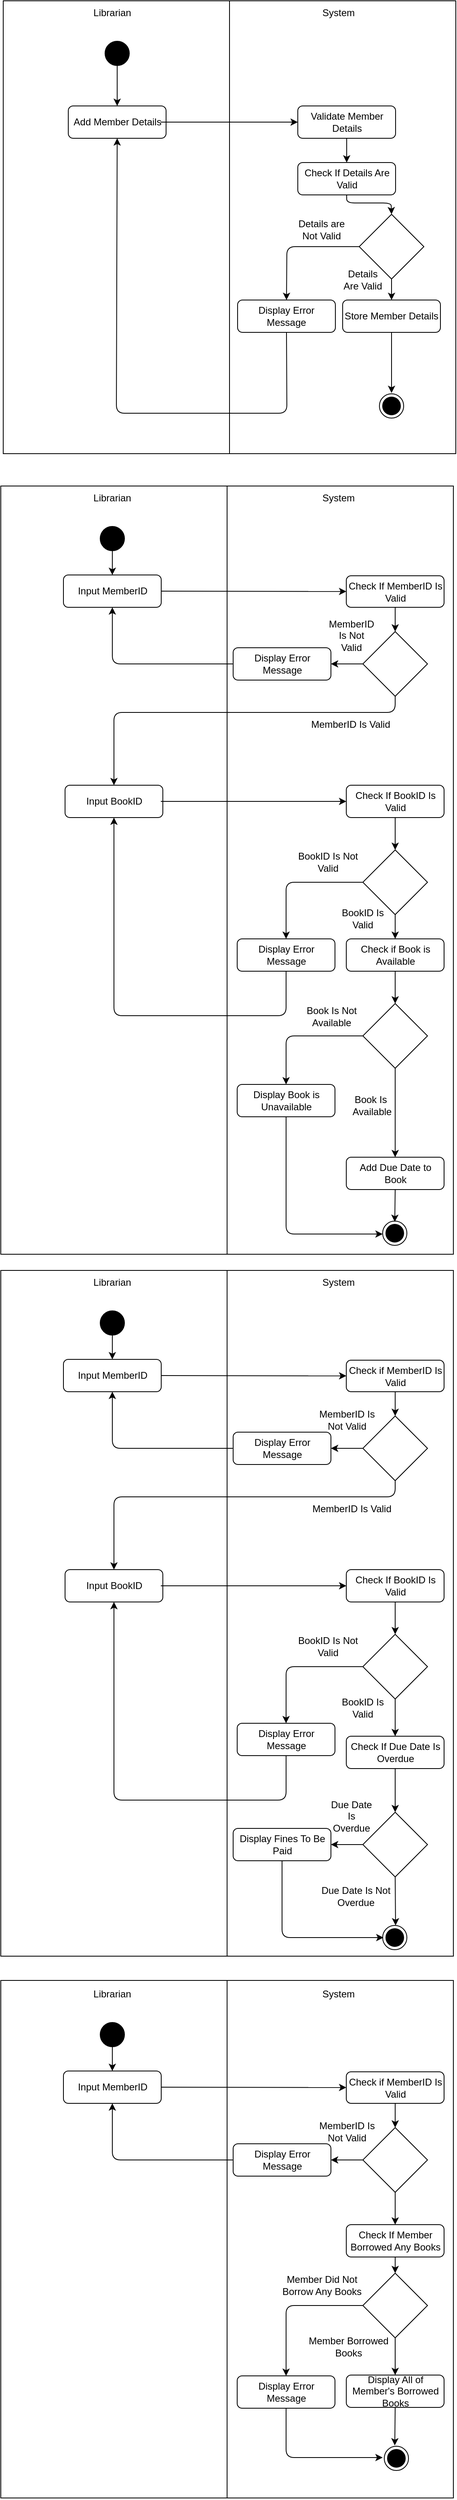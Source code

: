 <mxfile>
    <diagram id="ZG7Y59wmz6SILbfoNRBB" name="Page-1">
        <mxGraphModel dx="1517" dy="849" grid="0" gridSize="10" guides="1" tooltips="1" connect="1" arrows="1" fold="1" page="1" pageScale="1" pageWidth="850" pageHeight="1100" math="0" shadow="0">
            <root>
                <mxCell id="0"/>
                <mxCell id="1" parent="0"/>
                <mxCell id="2" value="" style="rounded=0;whiteSpace=wrap;html=1;" parent="1" vertex="1">
                    <mxGeometry x="160" y="20" width="560" height="560" as="geometry"/>
                </mxCell>
                <mxCell id="3" value="" style="endArrow=none;html=1;entryX=0.5;entryY=0;entryDx=0;entryDy=0;exitX=0.5;exitY=1;exitDx=0;exitDy=0;" parent="1" source="2" target="2" edge="1">
                    <mxGeometry width="50" height="50" relative="1" as="geometry">
                        <mxPoint x="305" y="370" as="sourcePoint"/>
                        <mxPoint x="355" y="320" as="targetPoint"/>
                    </mxGeometry>
                </mxCell>
                <mxCell id="4" value="Librarian" style="text;html=1;strokeColor=none;fillColor=none;align=center;verticalAlign=middle;whiteSpace=wrap;rounded=0;" parent="1" vertex="1">
                    <mxGeometry x="265" y="20" width="60" height="30" as="geometry"/>
                </mxCell>
                <mxCell id="5" value="System" style="text;html=1;strokeColor=none;fillColor=none;align=center;verticalAlign=middle;whiteSpace=wrap;rounded=0;" parent="1" vertex="1">
                    <mxGeometry x="545" y="20" width="60" height="30" as="geometry"/>
                </mxCell>
                <mxCell id="6" value="" style="ellipse;fillColor=strokeColor;" parent="1" vertex="1">
                    <mxGeometry x="286" y="70" width="30" height="30" as="geometry"/>
                </mxCell>
                <mxCell id="7" value="" style="endArrow=classic;html=1;exitX=0.5;exitY=1;exitDx=0;exitDy=0;entryX=0.5;entryY=0;entryDx=0;entryDy=0;" parent="1" source="6" target="8" edge="1">
                    <mxGeometry width="50" height="50" relative="1" as="geometry">
                        <mxPoint x="295" y="160" as="sourcePoint"/>
                        <mxPoint x="345" y="110" as="targetPoint"/>
                    </mxGeometry>
                </mxCell>
                <mxCell id="8" value="Add Member Details" style="rounded=1;whiteSpace=wrap;html=1;" parent="1" vertex="1">
                    <mxGeometry x="240.5" y="150" width="121" height="40" as="geometry"/>
                </mxCell>
                <mxCell id="10" value="Validate Member Details" style="rounded=1;whiteSpace=wrap;html=1;" parent="1" vertex="1">
                    <mxGeometry x="524.5" y="150" width="121" height="40" as="geometry"/>
                </mxCell>
                <mxCell id="12" value="" style="endArrow=classic;html=1;entryX=0;entryY=0.5;entryDx=0;entryDy=0;" parent="1" target="10" edge="1">
                    <mxGeometry width="50" height="50" relative="1" as="geometry">
                        <mxPoint x="355" y="170" as="sourcePoint"/>
                        <mxPoint x="405" y="120" as="targetPoint"/>
                    </mxGeometry>
                </mxCell>
                <mxCell id="14" value="" style="endArrow=classic;html=1;exitX=0.5;exitY=1;exitDx=0;exitDy=0;entryX=0.5;entryY=0;entryDx=0;entryDy=0;" parent="1" source="10" target="119" edge="1">
                    <mxGeometry width="50" height="50" relative="1" as="geometry">
                        <mxPoint x="565" y="270" as="sourcePoint"/>
                        <mxPoint x="585" y="230" as="targetPoint"/>
                        <Array as="points"/>
                    </mxGeometry>
                </mxCell>
                <mxCell id="203" style="edgeStyle=none;html=1;exitX=0.5;exitY=1;exitDx=0;exitDy=0;entryX=0.5;entryY=0;entryDx=0;entryDy=0;" parent="1" source="22" edge="1">
                    <mxGeometry relative="1" as="geometry">
                        <mxPoint x="640.5" y="505" as="targetPoint"/>
                    </mxGeometry>
                </mxCell>
                <mxCell id="22" value="Store Member Details" style="rounded=1;whiteSpace=wrap;html=1;" parent="1" vertex="1">
                    <mxGeometry x="580" y="390" width="121" height="40" as="geometry"/>
                </mxCell>
                <mxCell id="86" style="edgeStyle=none;html=1;exitX=0;exitY=0.5;exitDx=0;exitDy=0;entryX=0.5;entryY=0;entryDx=0;entryDy=0;" parent="1" source="84" target="121" edge="1">
                    <mxGeometry relative="1" as="geometry">
                        <Array as="points">
                            <mxPoint x="550" y="324"/>
                            <mxPoint x="511" y="324"/>
                        </Array>
                    </mxGeometry>
                </mxCell>
                <mxCell id="87" style="edgeStyle=none;html=1;exitX=0.5;exitY=1;exitDx=0;exitDy=0;entryX=0.5;entryY=0;entryDx=0;entryDy=0;" parent="1" source="84" target="22" edge="1">
                    <mxGeometry relative="1" as="geometry"/>
                </mxCell>
                <mxCell id="84" value="" style="rhombus;whiteSpace=wrap;html=1;" parent="1" vertex="1">
                    <mxGeometry x="600.5" y="284" width="80" height="80" as="geometry"/>
                </mxCell>
                <mxCell id="91" value="Details are Not Valid" style="text;html=1;strokeColor=none;fillColor=none;align=center;verticalAlign=middle;whiteSpace=wrap;rounded=0;" parent="1" vertex="1">
                    <mxGeometry x="524" y="285" width="60" height="35" as="geometry"/>
                </mxCell>
                <mxCell id="92" value="Details Are Valid" style="text;html=1;strokeColor=none;fillColor=none;align=center;verticalAlign=middle;whiteSpace=wrap;rounded=0;" parent="1" vertex="1">
                    <mxGeometry x="575" y="350" width="60" height="30" as="geometry"/>
                </mxCell>
                <mxCell id="93" value="" style="rounded=0;whiteSpace=wrap;html=1;" parent="1" vertex="1">
                    <mxGeometry x="157" y="620" width="560" height="950" as="geometry"/>
                </mxCell>
                <mxCell id="94" value="" style="endArrow=none;html=1;entryX=0.5;entryY=0;entryDx=0;entryDy=0;exitX=0.5;exitY=1;exitDx=0;exitDy=0;" parent="1" source="93" target="93" edge="1">
                    <mxGeometry width="50" height="50" relative="1" as="geometry">
                        <mxPoint x="305" y="970" as="sourcePoint"/>
                        <mxPoint x="355" y="920" as="targetPoint"/>
                    </mxGeometry>
                </mxCell>
                <mxCell id="95" value="Librarian" style="text;html=1;strokeColor=none;fillColor=none;align=center;verticalAlign=middle;whiteSpace=wrap;rounded=0;" parent="1" vertex="1">
                    <mxGeometry x="265" y="620" width="60" height="30" as="geometry"/>
                </mxCell>
                <mxCell id="96" value="System" style="text;html=1;strokeColor=none;fillColor=none;align=center;verticalAlign=middle;whiteSpace=wrap;rounded=0;" parent="1" vertex="1">
                    <mxGeometry x="545" y="620" width="60" height="30" as="geometry"/>
                </mxCell>
                <mxCell id="128" style="edgeStyle=none;html=1;exitX=0.5;exitY=1;exitDx=0;exitDy=0;entryX=0.5;entryY=0;entryDx=0;entryDy=0;" parent="1" source="97" target="127" edge="1">
                    <mxGeometry relative="1" as="geometry"/>
                </mxCell>
                <mxCell id="97" value="" style="ellipse;fillColor=strokeColor;" parent="1" vertex="1">
                    <mxGeometry x="280" y="670" width="30" height="30" as="geometry"/>
                </mxCell>
                <mxCell id="99" value="Input BookID" style="rounded=1;whiteSpace=wrap;html=1;" parent="1" vertex="1">
                    <mxGeometry x="236.5" y="990" width="121" height="40" as="geometry"/>
                </mxCell>
                <mxCell id="101" value="Check If BookID Is Valid" style="rounded=1;whiteSpace=wrap;html=1;" parent="1" vertex="1">
                    <mxGeometry x="584.5" y="990" width="121" height="40" as="geometry"/>
                </mxCell>
                <mxCell id="102" value="" style="endArrow=classic;html=1;entryX=0;entryY=0.5;entryDx=0;entryDy=0;" parent="1" target="101" edge="1">
                    <mxGeometry width="50" height="50" relative="1" as="geometry">
                        <mxPoint x="355.0" y="1010" as="sourcePoint"/>
                        <mxPoint x="405" y="960" as="targetPoint"/>
                    </mxGeometry>
                </mxCell>
                <mxCell id="104" value="" style="endArrow=classic;html=1;exitX=0.5;exitY=1;exitDx=0;exitDy=0;entryX=0.5;entryY=0;entryDx=0;entryDy=0;" parent="1" source="101" target="112" edge="1">
                    <mxGeometry width="50" height="50" relative="1" as="geometry">
                        <mxPoint x="565" y="1110" as="sourcePoint"/>
                        <mxPoint x="580" y="1060" as="targetPoint"/>
                        <Array as="points"/>
                    </mxGeometry>
                </mxCell>
                <mxCell id="140" style="edgeStyle=none;html=1;exitX=0.5;exitY=1;exitDx=0;exitDy=0;entryX=0.5;entryY=0;entryDx=0;entryDy=0;" parent="1" source="108" edge="1">
                    <mxGeometry relative="1" as="geometry">
                        <mxPoint x="644.5" y="1530" as="targetPoint"/>
                    </mxGeometry>
                </mxCell>
                <mxCell id="108" value="Add Due Date to Book" style="rounded=1;whiteSpace=wrap;html=1;" parent="1" vertex="1">
                    <mxGeometry x="584.5" y="1450" width="121" height="40" as="geometry"/>
                </mxCell>
                <mxCell id="110" style="edgeStyle=none;html=1;exitX=0;exitY=0.5;exitDx=0;exitDy=0;entryX=0.5;entryY=0;entryDx=0;entryDy=0;" parent="1" source="112" target="123" edge="1">
                    <mxGeometry relative="1" as="geometry">
                        <Array as="points">
                            <mxPoint x="510" y="1110"/>
                        </Array>
                    </mxGeometry>
                </mxCell>
                <mxCell id="176" style="edgeStyle=none;html=1;exitX=0.5;exitY=1;exitDx=0;exitDy=0;entryX=0.5;entryY=0;entryDx=0;entryDy=0;" parent="1" source="112" target="175" edge="1">
                    <mxGeometry relative="1" as="geometry"/>
                </mxCell>
                <mxCell id="112" value="" style="rhombus;whiteSpace=wrap;html=1;" parent="1" vertex="1">
                    <mxGeometry x="605" y="1070" width="80" height="80" as="geometry"/>
                </mxCell>
                <mxCell id="113" value="MemberID Is Not Valid" style="text;html=1;strokeColor=none;fillColor=none;align=center;verticalAlign=middle;whiteSpace=wrap;rounded=0;" parent="1" vertex="1">
                    <mxGeometry x="561" y="790" width="60" height="30" as="geometry"/>
                </mxCell>
                <mxCell id="114" value="BookID Is Valid" style="text;html=1;strokeColor=none;fillColor=none;align=center;verticalAlign=middle;whiteSpace=wrap;rounded=0;" parent="1" vertex="1">
                    <mxGeometry x="575" y="1140" width="60" height="30" as="geometry"/>
                </mxCell>
                <mxCell id="120" style="edgeStyle=none;html=1;exitX=0.5;exitY=1;exitDx=0;exitDy=0;entryX=0.5;entryY=0;entryDx=0;entryDy=0;" parent="1" source="119" target="84" edge="1">
                    <mxGeometry relative="1" as="geometry">
                        <Array as="points">
                            <mxPoint x="585" y="270"/>
                            <mxPoint x="640" y="270"/>
                        </Array>
                    </mxGeometry>
                </mxCell>
                <mxCell id="119" value="Check If Details Are Valid" style="rounded=1;whiteSpace=wrap;html=1;" parent="1" vertex="1">
                    <mxGeometry x="524.5" y="220" width="121" height="40" as="geometry"/>
                </mxCell>
                <mxCell id="122" style="edgeStyle=none;html=1;exitX=0.5;exitY=1;exitDx=0;exitDy=0;entryX=0.5;entryY=1;entryDx=0;entryDy=0;" parent="1" source="121" target="8" edge="1">
                    <mxGeometry relative="1" as="geometry">
                        <Array as="points">
                            <mxPoint x="511" y="530"/>
                            <mxPoint x="300" y="530"/>
                        </Array>
                    </mxGeometry>
                </mxCell>
                <mxCell id="121" value="Display Error Message" style="rounded=1;whiteSpace=wrap;html=1;" parent="1" vertex="1">
                    <mxGeometry x="450" y="390" width="121" height="40" as="geometry"/>
                </mxCell>
                <mxCell id="125" style="edgeStyle=none;html=1;exitX=0.5;exitY=1;exitDx=0;exitDy=0;entryX=0.5;entryY=1;entryDx=0;entryDy=0;" parent="1" source="123" target="99" edge="1">
                    <mxGeometry relative="1" as="geometry">
                        <Array as="points">
                            <mxPoint x="510" y="1275"/>
                            <mxPoint x="297" y="1275"/>
                        </Array>
                    </mxGeometry>
                </mxCell>
                <mxCell id="123" value="Display Error Message" style="rounded=1;whiteSpace=wrap;html=1;" parent="1" vertex="1">
                    <mxGeometry x="449.5" y="1180" width="121" height="40" as="geometry"/>
                </mxCell>
                <mxCell id="130" style="edgeStyle=none;html=1;exitX=1;exitY=0.5;exitDx=0;exitDy=0;" parent="1" source="127" target="129" edge="1">
                    <mxGeometry relative="1" as="geometry"/>
                </mxCell>
                <mxCell id="127" value="Input MemberID" style="rounded=1;whiteSpace=wrap;html=1;" parent="1" vertex="1">
                    <mxGeometry x="234.5" y="730" width="121" height="40" as="geometry"/>
                </mxCell>
                <mxCell id="132" style="edgeStyle=none;html=1;exitX=0.5;exitY=1;exitDx=0;exitDy=0;entryX=0.5;entryY=0;entryDx=0;entryDy=0;" parent="1" source="129" target="131" edge="1">
                    <mxGeometry relative="1" as="geometry"/>
                </mxCell>
                <mxCell id="129" value="Check If MemberID Is Valid" style="rounded=1;whiteSpace=wrap;html=1;" parent="1" vertex="1">
                    <mxGeometry x="584.5" y="731" width="121" height="39" as="geometry"/>
                </mxCell>
                <mxCell id="134" style="edgeStyle=none;html=1;exitX=0;exitY=0.5;exitDx=0;exitDy=0;entryX=1;entryY=0.5;entryDx=0;entryDy=0;" parent="1" source="131" target="133" edge="1">
                    <mxGeometry relative="1" as="geometry"/>
                </mxCell>
                <mxCell id="136" style="edgeStyle=none;html=1;exitX=0.5;exitY=1;exitDx=0;exitDy=0;entryX=0.5;entryY=0;entryDx=0;entryDy=0;" parent="1" source="131" target="99" edge="1">
                    <mxGeometry relative="1" as="geometry">
                        <Array as="points">
                            <mxPoint x="645" y="900"/>
                            <mxPoint x="470" y="900"/>
                            <mxPoint x="297" y="900"/>
                        </Array>
                    </mxGeometry>
                </mxCell>
                <mxCell id="131" value="" style="rhombus;whiteSpace=wrap;html=1;" parent="1" vertex="1">
                    <mxGeometry x="605" y="800" width="80" height="80" as="geometry"/>
                </mxCell>
                <mxCell id="135" style="edgeStyle=none;html=1;exitX=0;exitY=0.5;exitDx=0;exitDy=0;entryX=0.5;entryY=1;entryDx=0;entryDy=0;" parent="1" source="133" target="127" edge="1">
                    <mxGeometry relative="1" as="geometry">
                        <Array as="points">
                            <mxPoint x="295" y="840"/>
                        </Array>
                    </mxGeometry>
                </mxCell>
                <mxCell id="133" value="Display Error Message" style="rounded=1;whiteSpace=wrap;html=1;" parent="1" vertex="1">
                    <mxGeometry x="444.5" y="820" width="121" height="40" as="geometry"/>
                </mxCell>
                <mxCell id="137" value="MemberID Is Valid" style="text;html=1;strokeColor=none;fillColor=none;align=center;verticalAlign=middle;whiteSpace=wrap;rounded=0;" parent="1" vertex="1">
                    <mxGeometry x="520" y="900" width="140" height="30" as="geometry"/>
                </mxCell>
                <mxCell id="139" value="BookID Is Not Valid" style="text;html=1;strokeColor=none;fillColor=none;align=center;verticalAlign=middle;whiteSpace=wrap;rounded=0;" parent="1" vertex="1">
                    <mxGeometry x="519" y="1070" width="86" height="30" as="geometry"/>
                </mxCell>
                <mxCell id="141" value="" style="rounded=0;whiteSpace=wrap;html=1;" parent="1" vertex="1">
                    <mxGeometry x="157" y="1590" width="560" height="848" as="geometry"/>
                </mxCell>
                <mxCell id="142" value="" style="endArrow=none;html=1;entryX=0.5;entryY=0;entryDx=0;entryDy=0;exitX=0.5;exitY=1;exitDx=0;exitDy=0;" parent="1" source="141" target="141" edge="1">
                    <mxGeometry width="50" height="50" relative="1" as="geometry">
                        <mxPoint x="305" y="1940" as="sourcePoint"/>
                        <mxPoint x="355" y="1890" as="targetPoint"/>
                    </mxGeometry>
                </mxCell>
                <mxCell id="143" value="Librarian" style="text;html=1;strokeColor=none;fillColor=none;align=center;verticalAlign=middle;whiteSpace=wrap;rounded=0;" parent="1" vertex="1">
                    <mxGeometry x="265" y="1590" width="60" height="30" as="geometry"/>
                </mxCell>
                <mxCell id="144" value="System" style="text;html=1;strokeColor=none;fillColor=none;align=center;verticalAlign=middle;whiteSpace=wrap;rounded=0;" parent="1" vertex="1">
                    <mxGeometry x="545" y="1590" width="60" height="30" as="geometry"/>
                </mxCell>
                <mxCell id="145" style="edgeStyle=none;html=1;exitX=0.5;exitY=1;exitDx=0;exitDy=0;entryX=0.5;entryY=0;entryDx=0;entryDy=0;" parent="1" source="146" target="162" edge="1">
                    <mxGeometry relative="1" as="geometry"/>
                </mxCell>
                <mxCell id="146" value="" style="ellipse;fillColor=strokeColor;" parent="1" vertex="1">
                    <mxGeometry x="280" y="1640" width="30" height="30" as="geometry"/>
                </mxCell>
                <mxCell id="147" value="Input BookID" style="rounded=1;whiteSpace=wrap;html=1;" parent="1" vertex="1">
                    <mxGeometry x="236.5" y="1960" width="121" height="40" as="geometry"/>
                </mxCell>
                <mxCell id="148" value="Check If BookID Is Valid" style="rounded=1;whiteSpace=wrap;html=1;" parent="1" vertex="1">
                    <mxGeometry x="584.5" y="1960" width="121" height="40" as="geometry"/>
                </mxCell>
                <mxCell id="149" value="" style="endArrow=classic;html=1;entryX=0;entryY=0.5;entryDx=0;entryDy=0;" parent="1" target="148" edge="1">
                    <mxGeometry width="50" height="50" relative="1" as="geometry">
                        <mxPoint x="355.0" y="1980" as="sourcePoint"/>
                        <mxPoint x="405" y="1930" as="targetPoint"/>
                    </mxGeometry>
                </mxCell>
                <mxCell id="150" value="" style="endArrow=classic;html=1;exitX=0.5;exitY=1;exitDx=0;exitDy=0;entryX=0.5;entryY=0;entryDx=0;entryDy=0;" parent="1" source="148" target="156" edge="1">
                    <mxGeometry width="50" height="50" relative="1" as="geometry">
                        <mxPoint x="565" y="2080" as="sourcePoint"/>
                        <mxPoint x="580" y="2030" as="targetPoint"/>
                        <Array as="points"/>
                    </mxGeometry>
                </mxCell>
                <mxCell id="154" style="edgeStyle=none;html=1;exitX=0;exitY=0.5;exitDx=0;exitDy=0;entryX=0.5;entryY=0;entryDx=0;entryDy=0;" parent="1" source="156" target="160" edge="1">
                    <mxGeometry relative="1" as="geometry">
                        <Array as="points">
                            <mxPoint x="510" y="2080"/>
                        </Array>
                    </mxGeometry>
                </mxCell>
                <mxCell id="190" style="edgeStyle=none;html=1;exitX=0.5;exitY=1;exitDx=0;exitDy=0;entryX=0.5;entryY=0;entryDx=0;entryDy=0;" parent="1" source="156" target="188" edge="1">
                    <mxGeometry relative="1" as="geometry"/>
                </mxCell>
                <mxCell id="156" value="" style="rhombus;whiteSpace=wrap;html=1;" parent="1" vertex="1">
                    <mxGeometry x="605" y="2040" width="80" height="80" as="geometry"/>
                </mxCell>
                <mxCell id="157" value="MemberID Is Not Valid" style="text;html=1;strokeColor=none;fillColor=none;align=center;verticalAlign=middle;whiteSpace=wrap;rounded=0;" parent="1" vertex="1">
                    <mxGeometry x="550" y="1760" width="71" height="30" as="geometry"/>
                </mxCell>
                <mxCell id="158" value="BookID Is Valid" style="text;html=1;strokeColor=none;fillColor=none;align=center;verticalAlign=middle;whiteSpace=wrap;rounded=0;" parent="1" vertex="1">
                    <mxGeometry x="575" y="2116" width="60" height="30" as="geometry"/>
                </mxCell>
                <mxCell id="159" style="edgeStyle=none;html=1;exitX=0.5;exitY=1;exitDx=0;exitDy=0;entryX=0.5;entryY=1;entryDx=0;entryDy=0;" parent="1" source="160" target="147" edge="1">
                    <mxGeometry relative="1" as="geometry">
                        <Array as="points">
                            <mxPoint x="510" y="2245"/>
                            <mxPoint x="297" y="2245"/>
                        </Array>
                    </mxGeometry>
                </mxCell>
                <mxCell id="160" value="Display Error Message" style="rounded=1;whiteSpace=wrap;html=1;" parent="1" vertex="1">
                    <mxGeometry x="449.5" y="2150" width="121" height="40" as="geometry"/>
                </mxCell>
                <mxCell id="161" style="edgeStyle=none;html=1;exitX=1;exitY=0.5;exitDx=0;exitDy=0;" parent="1" source="162" target="164" edge="1">
                    <mxGeometry relative="1" as="geometry"/>
                </mxCell>
                <mxCell id="162" value="Input MemberID" style="rounded=1;whiteSpace=wrap;html=1;" parent="1" vertex="1">
                    <mxGeometry x="234.5" y="1700" width="121" height="40" as="geometry"/>
                </mxCell>
                <mxCell id="163" style="edgeStyle=none;html=1;exitX=0.5;exitY=1;exitDx=0;exitDy=0;entryX=0.5;entryY=0;entryDx=0;entryDy=0;" parent="1" source="164" target="167" edge="1">
                    <mxGeometry relative="1" as="geometry"/>
                </mxCell>
                <mxCell id="164" value="Check if MemberID Is Valid" style="rounded=1;whiteSpace=wrap;html=1;" parent="1" vertex="1">
                    <mxGeometry x="584.5" y="1701" width="121" height="39" as="geometry"/>
                </mxCell>
                <mxCell id="165" style="edgeStyle=none;html=1;exitX=0;exitY=0.5;exitDx=0;exitDy=0;entryX=1;entryY=0.5;entryDx=0;entryDy=0;" parent="1" source="167" target="169" edge="1">
                    <mxGeometry relative="1" as="geometry"/>
                </mxCell>
                <mxCell id="166" style="edgeStyle=none;html=1;exitX=0.5;exitY=1;exitDx=0;exitDy=0;entryX=0.5;entryY=0;entryDx=0;entryDy=0;" parent="1" source="167" target="147" edge="1">
                    <mxGeometry relative="1" as="geometry">
                        <Array as="points">
                            <mxPoint x="645" y="1870"/>
                            <mxPoint x="470" y="1870"/>
                            <mxPoint x="297" y="1870"/>
                        </Array>
                    </mxGeometry>
                </mxCell>
                <mxCell id="167" value="" style="rhombus;whiteSpace=wrap;html=1;" parent="1" vertex="1">
                    <mxGeometry x="605" y="1770" width="80" height="80" as="geometry"/>
                </mxCell>
                <mxCell id="168" style="edgeStyle=none;html=1;exitX=0;exitY=0.5;exitDx=0;exitDy=0;entryX=0.5;entryY=1;entryDx=0;entryDy=0;" parent="1" source="169" target="162" edge="1">
                    <mxGeometry relative="1" as="geometry">
                        <Array as="points">
                            <mxPoint x="295" y="1810"/>
                        </Array>
                    </mxGeometry>
                </mxCell>
                <mxCell id="169" value="Display Error Message" style="rounded=1;whiteSpace=wrap;html=1;" parent="1" vertex="1">
                    <mxGeometry x="444.5" y="1790" width="121" height="40" as="geometry"/>
                </mxCell>
                <mxCell id="170" value="MemberID Is Valid" style="text;html=1;strokeColor=none;fillColor=none;align=center;verticalAlign=middle;whiteSpace=wrap;rounded=0;" parent="1" vertex="1">
                    <mxGeometry x="526.5" y="1870" width="129" height="30" as="geometry"/>
                </mxCell>
                <mxCell id="171" value="BookID Is Not Valid" style="text;html=1;strokeColor=none;fillColor=none;align=center;verticalAlign=middle;whiteSpace=wrap;rounded=0;" parent="1" vertex="1">
                    <mxGeometry x="519" y="2040" width="86" height="30" as="geometry"/>
                </mxCell>
                <mxCell id="183" style="edgeStyle=none;html=1;exitX=0;exitY=0.5;exitDx=0;exitDy=0;entryX=0.5;entryY=0;entryDx=0;entryDy=0;" parent="1" source="172" target="182" edge="1">
                    <mxGeometry relative="1" as="geometry">
                        <Array as="points">
                            <mxPoint x="510" y="1300"/>
                        </Array>
                    </mxGeometry>
                </mxCell>
                <mxCell id="185" style="edgeStyle=none;html=1;exitX=0.5;exitY=1;exitDx=0;exitDy=0;entryX=0.5;entryY=0;entryDx=0;entryDy=0;" parent="1" source="172" target="108" edge="1">
                    <mxGeometry relative="1" as="geometry"/>
                </mxCell>
                <mxCell id="172" value="" style="rhombus;whiteSpace=wrap;html=1;" parent="1" vertex="1">
                    <mxGeometry x="605" y="1260" width="80" height="80" as="geometry"/>
                </mxCell>
                <mxCell id="177" style="edgeStyle=none;html=1;exitX=0.5;exitY=1;exitDx=0;exitDy=0;entryX=0.5;entryY=0;entryDx=0;entryDy=0;" parent="1" source="175" target="172" edge="1">
                    <mxGeometry relative="1" as="geometry"/>
                </mxCell>
                <mxCell id="175" value="Check if Book is Available" style="rounded=1;whiteSpace=wrap;html=1;" parent="1" vertex="1">
                    <mxGeometry x="584.5" y="1180" width="121" height="40" as="geometry"/>
                </mxCell>
                <mxCell id="184" style="edgeStyle=none;html=1;exitX=0.5;exitY=1;exitDx=0;exitDy=0;entryX=0;entryY=0.5;entryDx=0;entryDy=0;" parent="1" source="182" edge="1">
                    <mxGeometry relative="1" as="geometry">
                        <Array as="points">
                            <mxPoint x="510" y="1545"/>
                        </Array>
                        <mxPoint x="629.5" y="1545" as="targetPoint"/>
                    </mxGeometry>
                </mxCell>
                <mxCell id="182" value="Display Book is Unavailable" style="rounded=1;whiteSpace=wrap;html=1;" parent="1" vertex="1">
                    <mxGeometry x="449.5" y="1360" width="121" height="40" as="geometry"/>
                </mxCell>
                <mxCell id="186" value="Book Is Not Available" style="text;html=1;strokeColor=none;fillColor=none;align=center;verticalAlign=middle;whiteSpace=wrap;rounded=0;" parent="1" vertex="1">
                    <mxGeometry x="519" y="1260" width="95" height="31" as="geometry"/>
                </mxCell>
                <mxCell id="187" value="Book Is&amp;nbsp; Available" style="text;html=1;strokeColor=none;fillColor=none;align=center;verticalAlign=middle;whiteSpace=wrap;rounded=0;" parent="1" vertex="1">
                    <mxGeometry x="569" y="1370" width="95" height="31" as="geometry"/>
                </mxCell>
                <mxCell id="192" style="edgeStyle=none;html=1;exitX=0.5;exitY=1;exitDx=0;exitDy=0;entryX=0.5;entryY=0;entryDx=0;entryDy=0;" parent="1" source="188" target="191" edge="1">
                    <mxGeometry relative="1" as="geometry"/>
                </mxCell>
                <mxCell id="188" value="Check If Due Date Is Overdue" style="rounded=1;whiteSpace=wrap;html=1;" parent="1" vertex="1">
                    <mxGeometry x="584.5" y="2166" width="121" height="40" as="geometry"/>
                </mxCell>
                <mxCell id="194" style="edgeStyle=none;html=1;exitX=0;exitY=0.5;exitDx=0;exitDy=0;entryX=1;entryY=0.5;entryDx=0;entryDy=0;" parent="1" source="191" target="200" edge="1">
                    <mxGeometry relative="1" as="geometry">
                        <mxPoint x="560" y="2298" as="targetPoint"/>
                    </mxGeometry>
                </mxCell>
                <mxCell id="202" style="edgeStyle=none;html=1;exitX=0.5;exitY=1;exitDx=0;exitDy=0;entryX=0.5;entryY=0;entryDx=0;entryDy=0;" parent="1" source="191" edge="1">
                    <mxGeometry relative="1" as="geometry">
                        <mxPoint x="645.5" y="2400.0" as="targetPoint"/>
                    </mxGeometry>
                </mxCell>
                <mxCell id="191" value="" style="rhombus;whiteSpace=wrap;html=1;" parent="1" vertex="1">
                    <mxGeometry x="605" y="2260" width="80" height="80" as="geometry"/>
                </mxCell>
                <mxCell id="201" style="edgeStyle=none;html=1;exitX=0.5;exitY=1;exitDx=0;exitDy=0;entryX=0;entryY=0.5;entryDx=0;entryDy=0;" parent="1" source="200" edge="1">
                    <mxGeometry relative="1" as="geometry">
                        <Array as="points">
                            <mxPoint x="505" y="2415"/>
                        </Array>
                        <mxPoint x="630.5" y="2415.0" as="targetPoint"/>
                    </mxGeometry>
                </mxCell>
                <mxCell id="200" value="Display Fines To Be Paid" style="rounded=1;whiteSpace=wrap;html=1;" parent="1" vertex="1">
                    <mxGeometry x="444.5" y="2280" width="121" height="40" as="geometry"/>
                </mxCell>
                <mxCell id="204" value="Due Date Is Overdue" style="text;html=1;strokeColor=none;fillColor=none;align=center;verticalAlign=middle;whiteSpace=wrap;rounded=0;" parent="1" vertex="1">
                    <mxGeometry x="561" y="2250" width="60" height="30" as="geometry"/>
                </mxCell>
                <mxCell id="205" value="Due Date Is Not Overdue" style="text;html=1;strokeColor=none;fillColor=none;align=center;verticalAlign=middle;whiteSpace=wrap;rounded=0;" parent="1" vertex="1">
                    <mxGeometry x="551" y="2349" width="91" height="30" as="geometry"/>
                </mxCell>
                <mxCell id="206" value="" style="rounded=0;whiteSpace=wrap;html=1;" parent="1" vertex="1">
                    <mxGeometry x="157" y="2468" width="560" height="640" as="geometry"/>
                </mxCell>
                <mxCell id="207" value="" style="endArrow=none;html=1;entryX=0.5;entryY=0;entryDx=0;entryDy=0;exitX=0.5;exitY=1;exitDx=0;exitDy=0;" parent="1" source="206" target="206" edge="1">
                    <mxGeometry width="50" height="50" relative="1" as="geometry">
                        <mxPoint x="305" y="2820" as="sourcePoint"/>
                        <mxPoint x="355" y="2770" as="targetPoint"/>
                    </mxGeometry>
                </mxCell>
                <mxCell id="208" value="Librarian" style="text;html=1;strokeColor=none;fillColor=none;align=center;verticalAlign=middle;whiteSpace=wrap;rounded=0;" parent="1" vertex="1">
                    <mxGeometry x="265" y="2470" width="60" height="30" as="geometry"/>
                </mxCell>
                <mxCell id="209" value="System" style="text;html=1;strokeColor=none;fillColor=none;align=center;verticalAlign=middle;whiteSpace=wrap;rounded=0;" parent="1" vertex="1">
                    <mxGeometry x="545" y="2470" width="60" height="30" as="geometry"/>
                </mxCell>
                <mxCell id="210" style="edgeStyle=none;html=1;exitX=0.5;exitY=1;exitDx=0;exitDy=0;entryX=0.5;entryY=0;entryDx=0;entryDy=0;" parent="1" source="211" target="225" edge="1">
                    <mxGeometry relative="1" as="geometry"/>
                </mxCell>
                <mxCell id="211" value="" style="ellipse;fillColor=strokeColor;" parent="1" vertex="1">
                    <mxGeometry x="280" y="2520" width="30" height="30" as="geometry"/>
                </mxCell>
                <mxCell id="213" value="Check If Member Borrowed Any Books" style="rounded=1;whiteSpace=wrap;html=1;" parent="1" vertex="1">
                    <mxGeometry x="584.5" y="2770" width="121" height="40" as="geometry"/>
                </mxCell>
                <mxCell id="215" value="" style="endArrow=classic;html=1;exitX=0.5;exitY=1;exitDx=0;exitDy=0;entryX=0.5;entryY=0;entryDx=0;entryDy=0;" parent="1" source="213" target="219" edge="1">
                    <mxGeometry width="50" height="50" relative="1" as="geometry">
                        <mxPoint x="565" y="2960" as="sourcePoint"/>
                        <mxPoint x="580" y="2910" as="targetPoint"/>
                        <Array as="points"/>
                    </mxGeometry>
                </mxCell>
                <mxCell id="218" style="edgeStyle=none;html=1;exitX=0.5;exitY=1;exitDx=0;exitDy=0;entryX=0.5;entryY=0;entryDx=0;entryDy=0;" parent="1" source="219" target="236" edge="1">
                    <mxGeometry relative="1" as="geometry"/>
                </mxCell>
                <mxCell id="245" style="edgeStyle=none;html=1;exitX=0;exitY=0.5;exitDx=0;exitDy=0;entryX=0.5;entryY=0;entryDx=0;entryDy=0;" parent="1" source="219" target="223" edge="1">
                    <mxGeometry relative="1" as="geometry">
                        <Array as="points">
                            <mxPoint x="510" y="2870"/>
                        </Array>
                    </mxGeometry>
                </mxCell>
                <mxCell id="219" value="" style="rhombus;whiteSpace=wrap;html=1;" parent="1" vertex="1">
                    <mxGeometry x="605" y="2830" width="80" height="80" as="geometry"/>
                </mxCell>
                <mxCell id="220" value="MemberID Is Not Valid" style="text;html=1;strokeColor=none;fillColor=none;align=center;verticalAlign=middle;whiteSpace=wrap;rounded=0;" parent="1" vertex="1">
                    <mxGeometry x="550" y="2640" width="71" height="30" as="geometry"/>
                </mxCell>
                <mxCell id="221" value="Member Borrowed Books" style="text;html=1;strokeColor=none;fillColor=none;align=center;verticalAlign=middle;whiteSpace=wrap;rounded=0;" parent="1" vertex="1">
                    <mxGeometry x="530" y="2906" width="115" height="30" as="geometry"/>
                </mxCell>
                <mxCell id="249" style="edgeStyle=none;html=1;exitX=0.5;exitY=1;exitDx=0;exitDy=0;entryX=0;entryY=0.5;entryDx=0;entryDy=0;" parent="1" source="223" edge="1">
                    <mxGeometry relative="1" as="geometry">
                        <Array as="points">
                            <mxPoint x="510" y="3058"/>
                        </Array>
                        <mxPoint x="629.5" y="3058" as="targetPoint"/>
                    </mxGeometry>
                </mxCell>
                <mxCell id="223" value="Display Error Message" style="rounded=1;whiteSpace=wrap;html=1;" parent="1" vertex="1">
                    <mxGeometry x="449.5" y="2957" width="121" height="40" as="geometry"/>
                </mxCell>
                <mxCell id="224" style="edgeStyle=none;html=1;exitX=1;exitY=0.5;exitDx=0;exitDy=0;" parent="1" source="225" target="227" edge="1">
                    <mxGeometry relative="1" as="geometry"/>
                </mxCell>
                <mxCell id="225" value="Input MemberID" style="rounded=1;whiteSpace=wrap;html=1;" parent="1" vertex="1">
                    <mxGeometry x="234.5" y="2580" width="121" height="40" as="geometry"/>
                </mxCell>
                <mxCell id="226" style="edgeStyle=none;html=1;exitX=0.5;exitY=1;exitDx=0;exitDy=0;entryX=0.5;entryY=0;entryDx=0;entryDy=0;" parent="1" source="227" target="230" edge="1">
                    <mxGeometry relative="1" as="geometry"/>
                </mxCell>
                <mxCell id="227" value="Check if MemberID Is Valid" style="rounded=1;whiteSpace=wrap;html=1;" parent="1" vertex="1">
                    <mxGeometry x="584.5" y="2581" width="121" height="39" as="geometry"/>
                </mxCell>
                <mxCell id="228" style="edgeStyle=none;html=1;exitX=0;exitY=0.5;exitDx=0;exitDy=0;entryX=1;entryY=0.5;entryDx=0;entryDy=0;" parent="1" source="230" target="232" edge="1">
                    <mxGeometry relative="1" as="geometry"/>
                </mxCell>
                <mxCell id="244" style="edgeStyle=none;html=1;exitX=0.5;exitY=1;exitDx=0;exitDy=0;entryX=0.5;entryY=0;entryDx=0;entryDy=0;" parent="1" source="230" target="213" edge="1">
                    <mxGeometry relative="1" as="geometry"/>
                </mxCell>
                <mxCell id="230" value="" style="rhombus;whiteSpace=wrap;html=1;" parent="1" vertex="1">
                    <mxGeometry x="605" y="2650" width="80" height="80" as="geometry"/>
                </mxCell>
                <mxCell id="231" style="edgeStyle=none;html=1;exitX=0;exitY=0.5;exitDx=0;exitDy=0;entryX=0.5;entryY=1;entryDx=0;entryDy=0;" parent="1" source="232" target="225" edge="1">
                    <mxGeometry relative="1" as="geometry">
                        <Array as="points">
                            <mxPoint x="295" y="2690"/>
                        </Array>
                    </mxGeometry>
                </mxCell>
                <mxCell id="232" value="Display Error Message" style="rounded=1;whiteSpace=wrap;html=1;" parent="1" vertex="1">
                    <mxGeometry x="444.5" y="2670" width="121" height="40" as="geometry"/>
                </mxCell>
                <mxCell id="234" value="Member Did Not Borrow Any Books" style="text;html=1;strokeColor=none;fillColor=none;align=center;verticalAlign=middle;whiteSpace=wrap;rounded=0;" parent="1" vertex="1">
                    <mxGeometry x="498.5" y="2830" width="111" height="30" as="geometry"/>
                </mxCell>
                <mxCell id="235" style="edgeStyle=none;html=1;exitX=0.5;exitY=1;exitDx=0;exitDy=0;entryX=0.5;entryY=0;entryDx=0;entryDy=0;" parent="1" source="236" edge="1">
                    <mxGeometry relative="1" as="geometry">
                        <mxPoint x="644.5" y="3043" as="targetPoint"/>
                    </mxGeometry>
                </mxCell>
                <mxCell id="236" value="Display All of Member's Borrowed Books" style="rounded=1;whiteSpace=wrap;html=1;" parent="1" vertex="1">
                    <mxGeometry x="584.5" y="2956" width="121" height="40" as="geometry"/>
                </mxCell>
                <mxCell id="250" value="" style="ellipse;html=1;shape=endState;fillColor=strokeColor;" vertex="1" parent="1">
                    <mxGeometry x="629.5" y="2400" width="30" height="30" as="geometry"/>
                </mxCell>
                <mxCell id="254" value="" style="ellipse;html=1;shape=endState;fillColor=strokeColor;" vertex="1" parent="1">
                    <mxGeometry x="625.5" y="506" width="30" height="30" as="geometry"/>
                </mxCell>
                <mxCell id="255" value="" style="ellipse;html=1;shape=endState;fillColor=strokeColor;" vertex="1" parent="1">
                    <mxGeometry x="629.5" y="1529" width="30" height="30" as="geometry"/>
                </mxCell>
                <mxCell id="256" value="" style="ellipse;html=1;shape=endState;fillColor=strokeColor;" vertex="1" parent="1">
                    <mxGeometry x="631.5" y="3044" width="30" height="30" as="geometry"/>
                </mxCell>
            </root>
        </mxGraphModel>
    </diagram>
</mxfile>